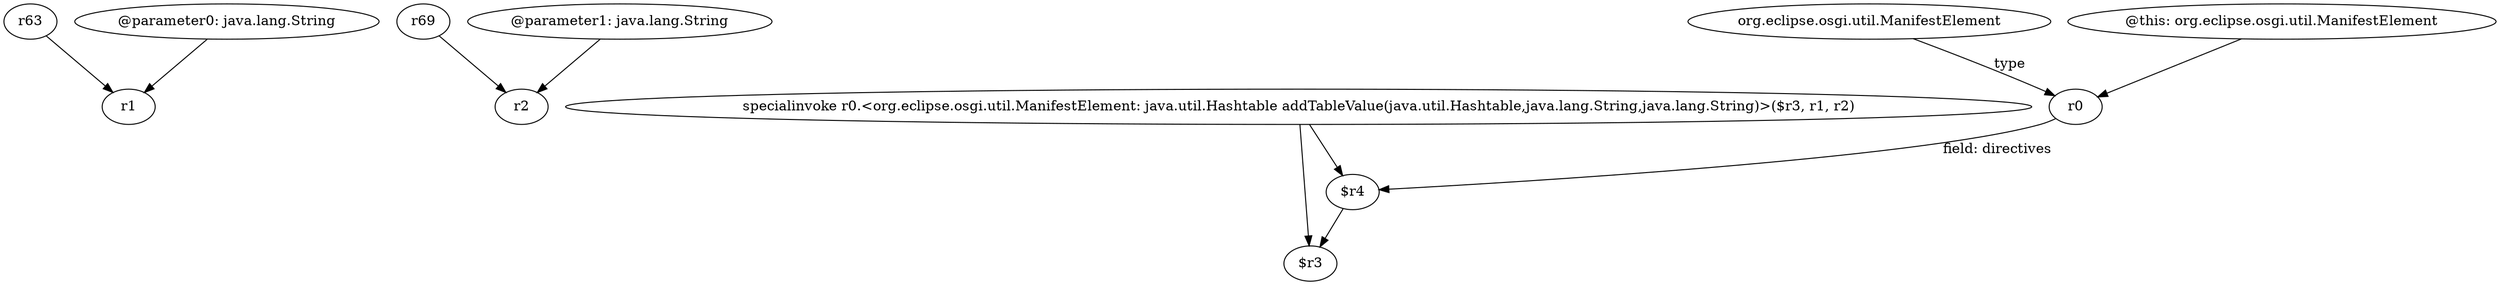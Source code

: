 digraph g {
0[label="r63"]
1[label="r1"]
0->1[label=""]
2[label="r69"]
3[label="r2"]
2->3[label=""]
4[label="specialinvoke r0.<org.eclipse.osgi.util.ManifestElement: java.util.Hashtable addTableValue(java.util.Hashtable,java.lang.String,java.lang.String)>($r3, r1, r2)"]
5[label="$r3"]
4->5[label=""]
6[label="@parameter0: java.lang.String"]
6->1[label=""]
7[label="@parameter1: java.lang.String"]
7->3[label=""]
8[label="r0"]
9[label="$r4"]
8->9[label="field: directives"]
9->5[label=""]
10[label="org.eclipse.osgi.util.ManifestElement"]
10->8[label="type"]
11[label="@this: org.eclipse.osgi.util.ManifestElement"]
11->8[label=""]
4->9[label=""]
}